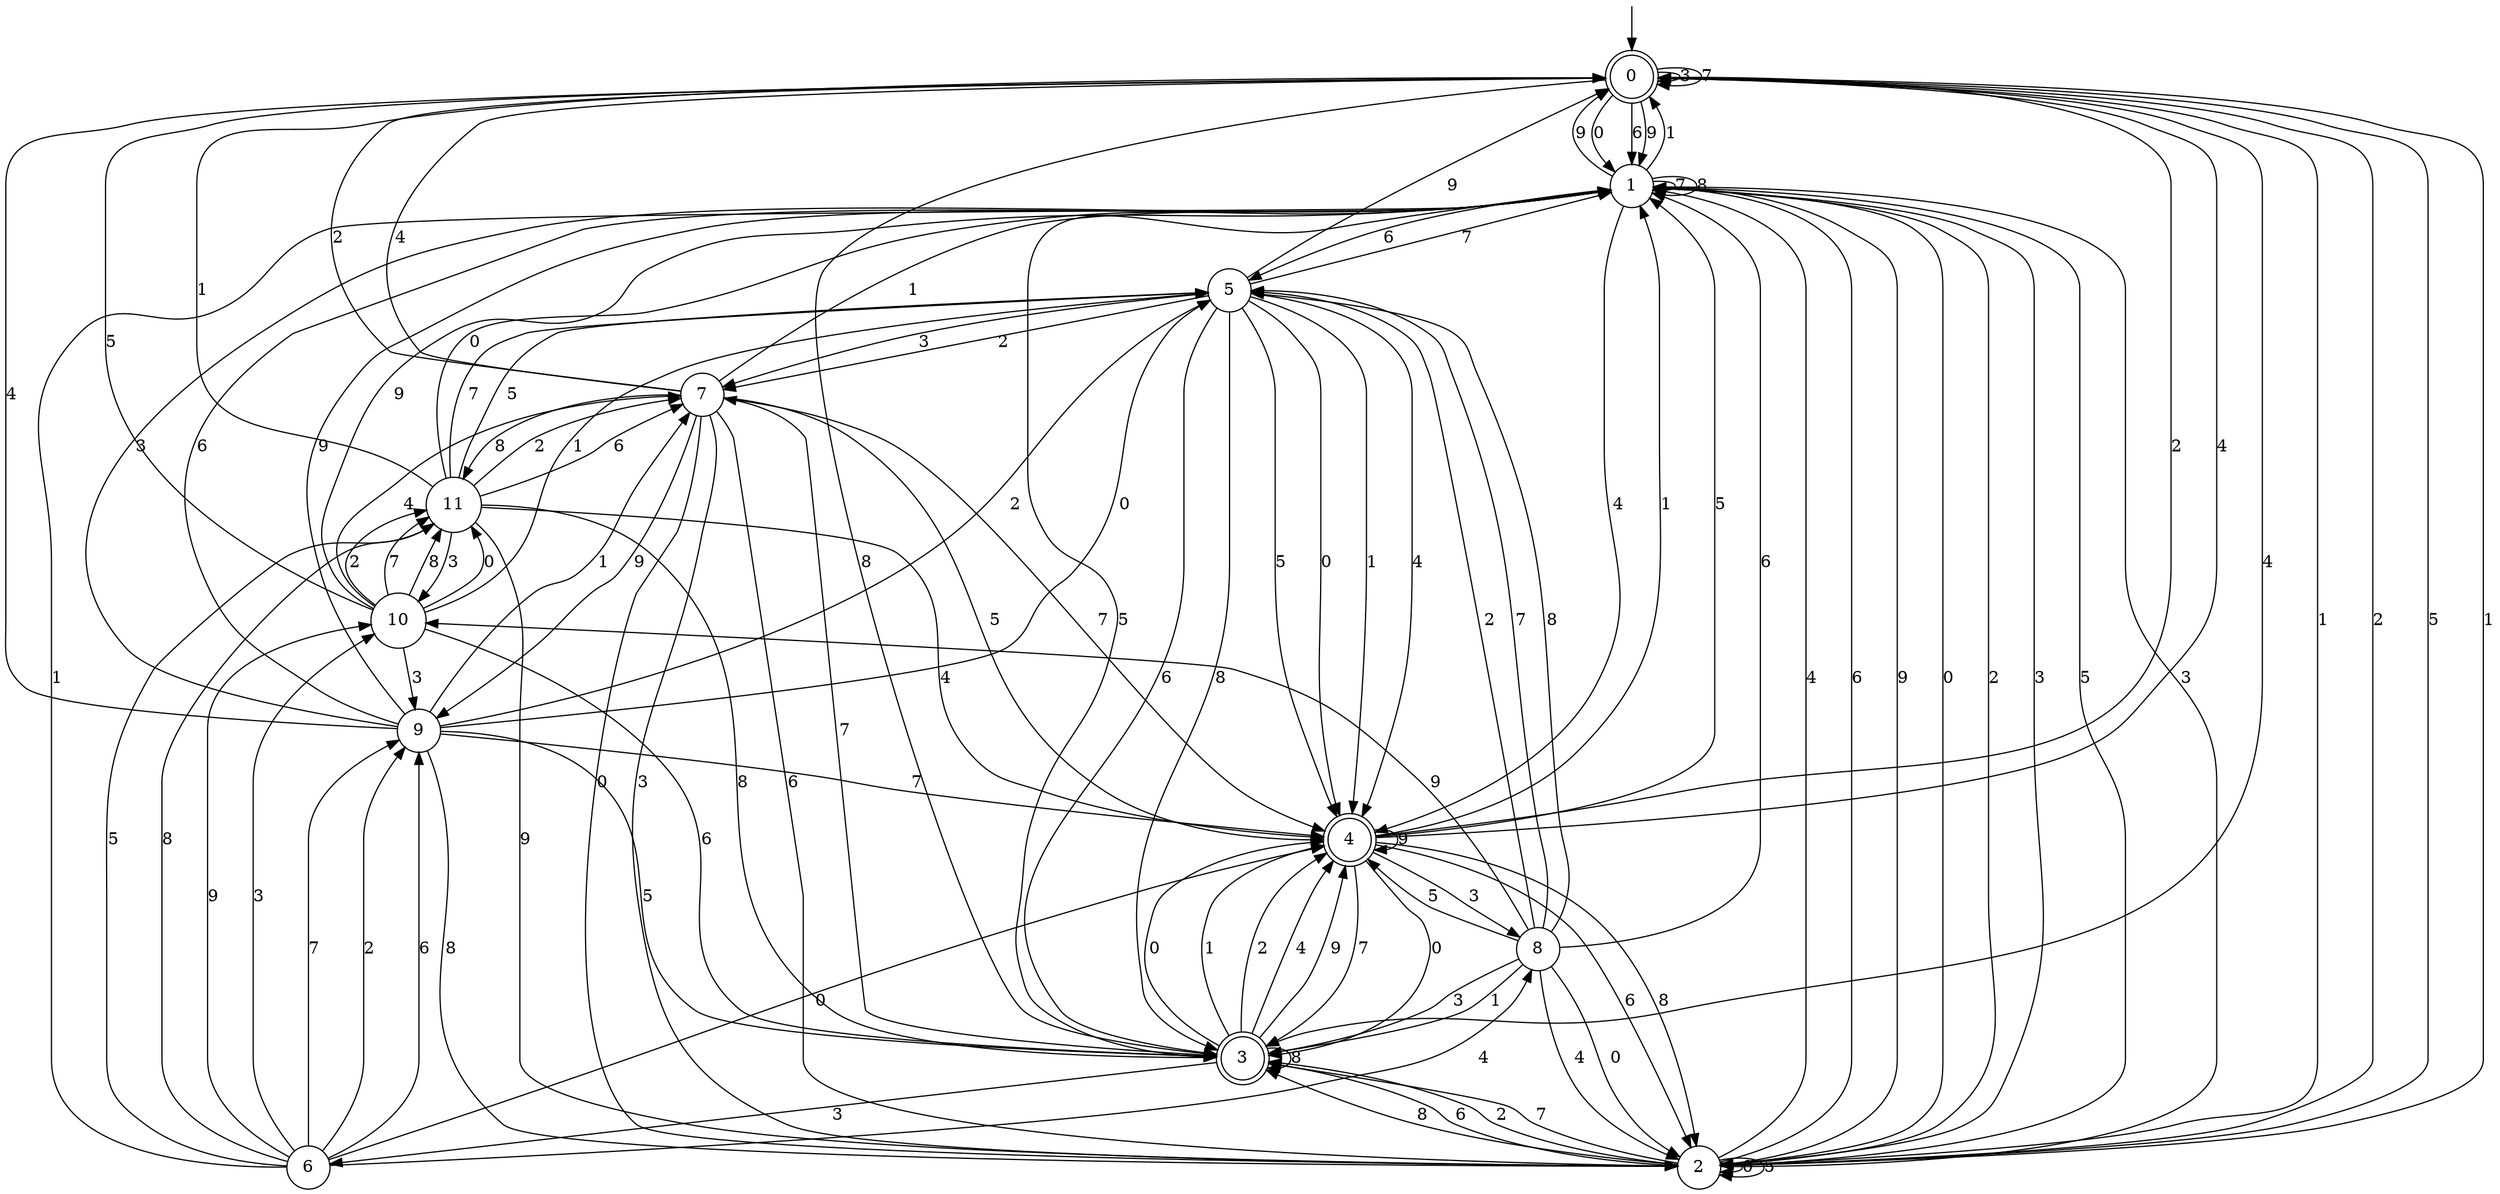 digraph g {

	s0 [shape="doublecircle" label="0"];
	s1 [shape="circle" label="1"];
	s2 [shape="circle" label="2"];
	s3 [shape="doublecircle" label="3"];
	s4 [shape="doublecircle" label="4"];
	s5 [shape="circle" label="5"];
	s6 [shape="circle" label="6"];
	s7 [shape="circle" label="7"];
	s8 [shape="circle" label="8"];
	s9 [shape="circle" label="9"];
	s10 [shape="circle" label="10"];
	s11 [shape="circle" label="11"];
	s0 -> s1 [label="0"];
	s0 -> s2 [label="1"];
	s0 -> s2 [label="2"];
	s0 -> s0 [label="3"];
	s0 -> s3 [label="4"];
	s0 -> s2 [label="5"];
	s0 -> s1 [label="6"];
	s0 -> s0 [label="7"];
	s0 -> s3 [label="8"];
	s0 -> s1 [label="9"];
	s1 -> s2 [label="0"];
	s1 -> s0 [label="1"];
	s1 -> s2 [label="2"];
	s1 -> s2 [label="3"];
	s1 -> s4 [label="4"];
	s1 -> s2 [label="5"];
	s1 -> s5 [label="6"];
	s1 -> s1 [label="7"];
	s1 -> s1 [label="8"];
	s1 -> s0 [label="9"];
	s2 -> s2 [label="0"];
	s2 -> s0 [label="1"];
	s2 -> s3 [label="2"];
	s2 -> s1 [label="3"];
	s2 -> s1 [label="4"];
	s2 -> s2 [label="5"];
	s2 -> s1 [label="6"];
	s2 -> s3 [label="7"];
	s2 -> s3 [label="8"];
	s2 -> s1 [label="9"];
	s3 -> s4 [label="0"];
	s3 -> s4 [label="1"];
	s3 -> s4 [label="2"];
	s3 -> s6 [label="3"];
	s3 -> s4 [label="4"];
	s3 -> s1 [label="5"];
	s3 -> s2 [label="6"];
	s3 -> s7 [label="7"];
	s3 -> s3 [label="8"];
	s3 -> s4 [label="9"];
	s4 -> s3 [label="0"];
	s4 -> s1 [label="1"];
	s4 -> s0 [label="2"];
	s4 -> s8 [label="3"];
	s4 -> s0 [label="4"];
	s4 -> s1 [label="5"];
	s4 -> s2 [label="6"];
	s4 -> s3 [label="7"];
	s4 -> s2 [label="8"];
	s4 -> s4 [label="9"];
	s5 -> s4 [label="0"];
	s5 -> s4 [label="1"];
	s5 -> s7 [label="2"];
	s5 -> s7 [label="3"];
	s5 -> s4 [label="4"];
	s5 -> s4 [label="5"];
	s5 -> s3 [label="6"];
	s5 -> s1 [label="7"];
	s5 -> s3 [label="8"];
	s5 -> s0 [label="9"];
	s6 -> s4 [label="0"];
	s6 -> s1 [label="1"];
	s6 -> s9 [label="2"];
	s6 -> s10 [label="3"];
	s6 -> s8 [label="4"];
	s6 -> s11 [label="5"];
	s6 -> s9 [label="6"];
	s6 -> s9 [label="7"];
	s6 -> s11 [label="8"];
	s6 -> s10 [label="9"];
	s7 -> s2 [label="0"];
	s7 -> s1 [label="1"];
	s7 -> s0 [label="2"];
	s7 -> s2 [label="3"];
	s7 -> s0 [label="4"];
	s7 -> s4 [label="5"];
	s7 -> s2 [label="6"];
	s7 -> s4 [label="7"];
	s7 -> s11 [label="8"];
	s7 -> s9 [label="9"];
	s8 -> s2 [label="0"];
	s8 -> s3 [label="1"];
	s8 -> s5 [label="2"];
	s8 -> s3 [label="3"];
	s8 -> s2 [label="4"];
	s8 -> s4 [label="5"];
	s8 -> s1 [label="6"];
	s8 -> s5 [label="7"];
	s8 -> s5 [label="8"];
	s8 -> s10 [label="9"];
	s9 -> s5 [label="0"];
	s9 -> s7 [label="1"];
	s9 -> s5 [label="2"];
	s9 -> s1 [label="3"];
	s9 -> s0 [label="4"];
	s9 -> s3 [label="5"];
	s9 -> s1 [label="6"];
	s9 -> s4 [label="7"];
	s9 -> s2 [label="8"];
	s9 -> s1 [label="9"];
	s10 -> s11 [label="0"];
	s10 -> s5 [label="1"];
	s10 -> s11 [label="2"];
	s10 -> s9 [label="3"];
	s10 -> s7 [label="4"];
	s10 -> s0 [label="5"];
	s10 -> s3 [label="6"];
	s10 -> s11 [label="7"];
	s10 -> s11 [label="8"];
	s10 -> s1 [label="9"];
	s11 -> s1 [label="0"];
	s11 -> s0 [label="1"];
	s11 -> s7 [label="2"];
	s11 -> s10 [label="3"];
	s11 -> s4 [label="4"];
	s11 -> s5 [label="5"];
	s11 -> s7 [label="6"];
	s11 -> s5 [label="7"];
	s11 -> s3 [label="8"];
	s11 -> s2 [label="9"];

__start0 [label="" shape="none" width="0" height="0"];
__start0 -> s0;

}

